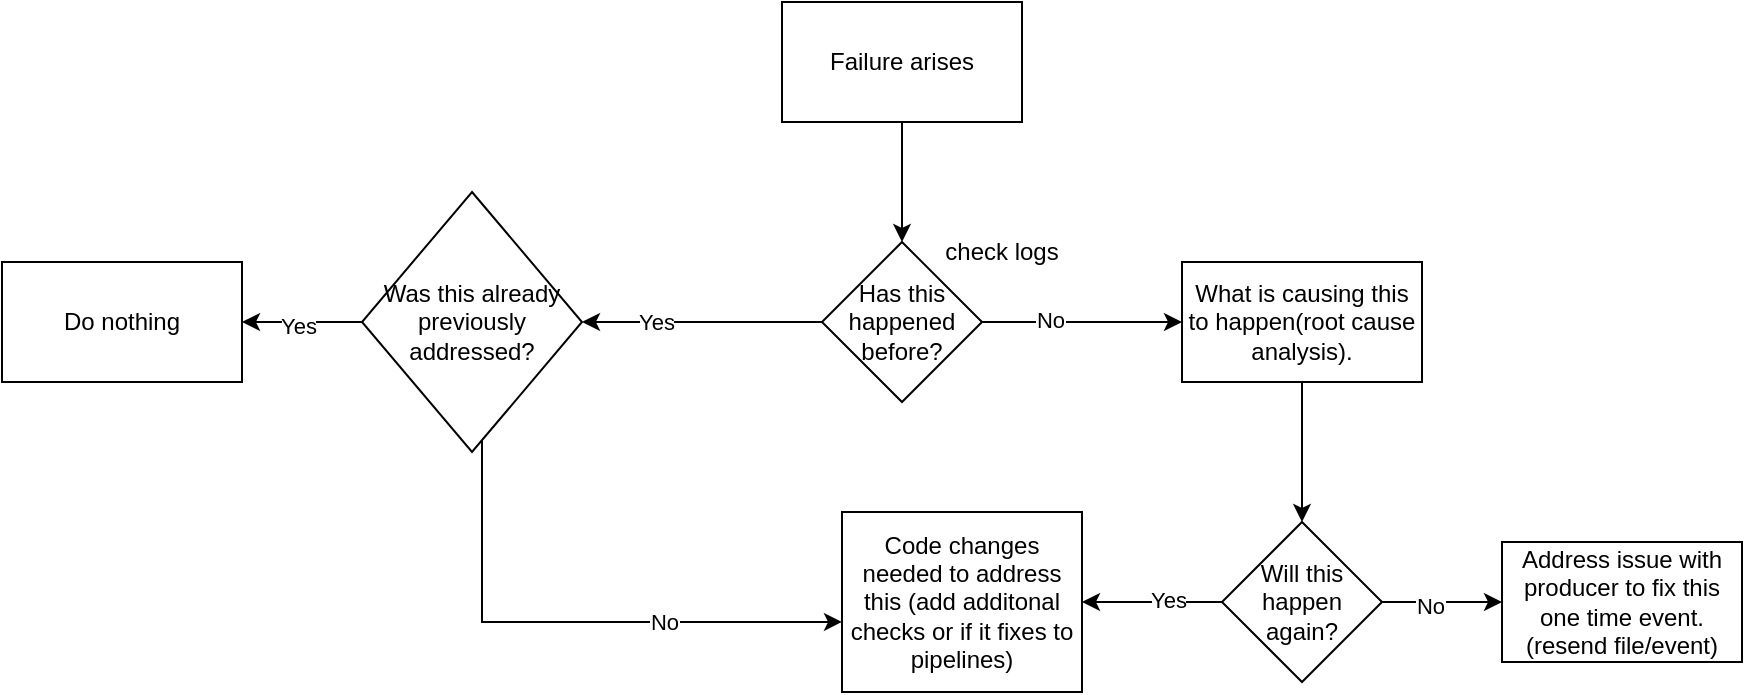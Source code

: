 <mxfile version="28.2.8">
  <diagram name="Page-1" id="TSdTI1cimzSF285CZ0IQ">
    <mxGraphModel dx="1758" dy="828" grid="1" gridSize="10" guides="1" tooltips="1" connect="1" arrows="1" fold="1" page="1" pageScale="1" pageWidth="850" pageHeight="1100" math="0" shadow="0">
      <root>
        <mxCell id="0" />
        <mxCell id="1" parent="0" />
        <mxCell id="9jR7RLaxLjTVR6PXm3JZ-3" value="" style="edgeStyle=orthogonalEdgeStyle;rounded=0;orthogonalLoop=1;jettySize=auto;html=1;" edge="1" parent="1" source="9jR7RLaxLjTVR6PXm3JZ-1" target="9jR7RLaxLjTVR6PXm3JZ-2">
          <mxGeometry relative="1" as="geometry" />
        </mxCell>
        <mxCell id="9jR7RLaxLjTVR6PXm3JZ-1" value="Failure arises" style="rounded=0;whiteSpace=wrap;html=1;" vertex="1" parent="1">
          <mxGeometry x="360" y="120" width="120" height="60" as="geometry" />
        </mxCell>
        <mxCell id="9jR7RLaxLjTVR6PXm3JZ-11" value="" style="edgeStyle=orthogonalEdgeStyle;rounded=0;orthogonalLoop=1;jettySize=auto;html=1;" edge="1" parent="1" source="9jR7RLaxLjTVR6PXm3JZ-2" target="9jR7RLaxLjTVR6PXm3JZ-10">
          <mxGeometry relative="1" as="geometry" />
        </mxCell>
        <mxCell id="9jR7RLaxLjTVR6PXm3JZ-12" value="No" style="edgeLabel;html=1;align=center;verticalAlign=middle;resizable=0;points=[];" vertex="1" connectable="0" parent="9jR7RLaxLjTVR6PXm3JZ-11">
          <mxGeometry x="-0.319" y="1" relative="1" as="geometry">
            <mxPoint as="offset" />
          </mxGeometry>
        </mxCell>
        <mxCell id="9jR7RLaxLjTVR6PXm3JZ-22" value="" style="edgeStyle=orthogonalEdgeStyle;rounded=0;orthogonalLoop=1;jettySize=auto;html=1;" edge="1" parent="1" source="9jR7RLaxLjTVR6PXm3JZ-2" target="9jR7RLaxLjTVR6PXm3JZ-21">
          <mxGeometry relative="1" as="geometry" />
        </mxCell>
        <mxCell id="9jR7RLaxLjTVR6PXm3JZ-25" value="Yes" style="edgeLabel;html=1;align=center;verticalAlign=middle;resizable=0;points=[];" vertex="1" connectable="0" parent="9jR7RLaxLjTVR6PXm3JZ-22">
          <mxGeometry x="0.388" relative="1" as="geometry">
            <mxPoint as="offset" />
          </mxGeometry>
        </mxCell>
        <mxCell id="9jR7RLaxLjTVR6PXm3JZ-2" value="Has this happened before?" style="rhombus;whiteSpace=wrap;html=1;" vertex="1" parent="1">
          <mxGeometry x="380" y="240" width="80" height="80" as="geometry" />
        </mxCell>
        <mxCell id="9jR7RLaxLjTVR6PXm3JZ-6" value="check logs" style="text;html=1;whiteSpace=wrap;strokeColor=none;fillColor=none;align=center;verticalAlign=middle;rounded=0;" vertex="1" parent="1">
          <mxGeometry x="440" y="230" width="60" height="30" as="geometry" />
        </mxCell>
        <mxCell id="9jR7RLaxLjTVR6PXm3JZ-14" value="" style="edgeStyle=orthogonalEdgeStyle;rounded=0;orthogonalLoop=1;jettySize=auto;html=1;" edge="1" parent="1" source="9jR7RLaxLjTVR6PXm3JZ-10" target="9jR7RLaxLjTVR6PXm3JZ-13">
          <mxGeometry relative="1" as="geometry" />
        </mxCell>
        <mxCell id="9jR7RLaxLjTVR6PXm3JZ-10" value="What is causing this to happen(root cause analysis)." style="whiteSpace=wrap;html=1;" vertex="1" parent="1">
          <mxGeometry x="560" y="250" width="120" height="60" as="geometry" />
        </mxCell>
        <mxCell id="9jR7RLaxLjTVR6PXm3JZ-16" value="" style="edgeStyle=orthogonalEdgeStyle;rounded=0;orthogonalLoop=1;jettySize=auto;html=1;" edge="1" parent="1" source="9jR7RLaxLjTVR6PXm3JZ-13" target="9jR7RLaxLjTVR6PXm3JZ-15">
          <mxGeometry relative="1" as="geometry" />
        </mxCell>
        <mxCell id="9jR7RLaxLjTVR6PXm3JZ-19" value="Yes" style="edgeLabel;html=1;align=center;verticalAlign=middle;resizable=0;points=[];" vertex="1" connectable="0" parent="9jR7RLaxLjTVR6PXm3JZ-16">
          <mxGeometry x="-0.212" y="-1" relative="1" as="geometry">
            <mxPoint as="offset" />
          </mxGeometry>
        </mxCell>
        <mxCell id="9jR7RLaxLjTVR6PXm3JZ-18" value="" style="edgeStyle=orthogonalEdgeStyle;rounded=0;orthogonalLoop=1;jettySize=auto;html=1;" edge="1" parent="1" source="9jR7RLaxLjTVR6PXm3JZ-13" target="9jR7RLaxLjTVR6PXm3JZ-17">
          <mxGeometry relative="1" as="geometry" />
        </mxCell>
        <mxCell id="9jR7RLaxLjTVR6PXm3JZ-20" value="No" style="edgeLabel;html=1;align=center;verticalAlign=middle;resizable=0;points=[];" vertex="1" connectable="0" parent="9jR7RLaxLjTVR6PXm3JZ-18">
          <mxGeometry x="-0.205" y="-2" relative="1" as="geometry">
            <mxPoint as="offset" />
          </mxGeometry>
        </mxCell>
        <mxCell id="9jR7RLaxLjTVR6PXm3JZ-13" value="Will this happen again?" style="rhombus;whiteSpace=wrap;html=1;" vertex="1" parent="1">
          <mxGeometry x="580" y="380" width="80" height="80" as="geometry" />
        </mxCell>
        <mxCell id="9jR7RLaxLjTVR6PXm3JZ-15" value="Code changes needed to address this (add additonal checks or if it fixes to pipelines)" style="whiteSpace=wrap;html=1;" vertex="1" parent="1">
          <mxGeometry x="390" y="375" width="120" height="90" as="geometry" />
        </mxCell>
        <mxCell id="9jR7RLaxLjTVR6PXm3JZ-17" value="Address issue with producer to fix this one time event. (resend file/event)" style="whiteSpace=wrap;html=1;" vertex="1" parent="1">
          <mxGeometry x="720" y="390" width="120" height="60" as="geometry" />
        </mxCell>
        <mxCell id="9jR7RLaxLjTVR6PXm3JZ-24" value="" style="edgeStyle=orthogonalEdgeStyle;rounded=0;orthogonalLoop=1;jettySize=auto;html=1;" edge="1" parent="1" source="9jR7RLaxLjTVR6PXm3JZ-21" target="9jR7RLaxLjTVR6PXm3JZ-23">
          <mxGeometry relative="1" as="geometry">
            <Array as="points">
              <mxPoint x="120" y="280" />
              <mxPoint x="120" y="280" />
            </Array>
          </mxGeometry>
        </mxCell>
        <mxCell id="9jR7RLaxLjTVR6PXm3JZ-26" value="Yes" style="edgeLabel;html=1;align=center;verticalAlign=middle;resizable=0;points=[];" vertex="1" connectable="0" parent="9jR7RLaxLjTVR6PXm3JZ-24">
          <mxGeometry x="0.074" y="2" relative="1" as="geometry">
            <mxPoint as="offset" />
          </mxGeometry>
        </mxCell>
        <mxCell id="9jR7RLaxLjTVR6PXm3JZ-21" value="Was this already previously addressed?" style="rhombus;whiteSpace=wrap;html=1;" vertex="1" parent="1">
          <mxGeometry x="150" y="215" width="110" height="130" as="geometry" />
        </mxCell>
        <mxCell id="9jR7RLaxLjTVR6PXm3JZ-23" value="Do nothing" style="whiteSpace=wrap;html=1;" vertex="1" parent="1">
          <mxGeometry x="-30" y="250" width="120" height="60" as="geometry" />
        </mxCell>
        <mxCell id="9jR7RLaxLjTVR6PXm3JZ-27" style="edgeStyle=orthogonalEdgeStyle;rounded=0;orthogonalLoop=1;jettySize=auto;html=1;entryX=0;entryY=0.611;entryDx=0;entryDy=0;entryPerimeter=0;" edge="1" parent="1" source="9jR7RLaxLjTVR6PXm3JZ-21" target="9jR7RLaxLjTVR6PXm3JZ-15">
          <mxGeometry relative="1" as="geometry">
            <Array as="points">
              <mxPoint x="210" y="430" />
            </Array>
          </mxGeometry>
        </mxCell>
        <mxCell id="9jR7RLaxLjTVR6PXm3JZ-29" value="No" style="edgeLabel;html=1;align=center;verticalAlign=middle;resizable=0;points=[];" vertex="1" connectable="0" parent="9jR7RLaxLjTVR6PXm3JZ-27">
          <mxGeometry x="0.339" relative="1" as="geometry">
            <mxPoint as="offset" />
          </mxGeometry>
        </mxCell>
      </root>
    </mxGraphModel>
  </diagram>
</mxfile>
